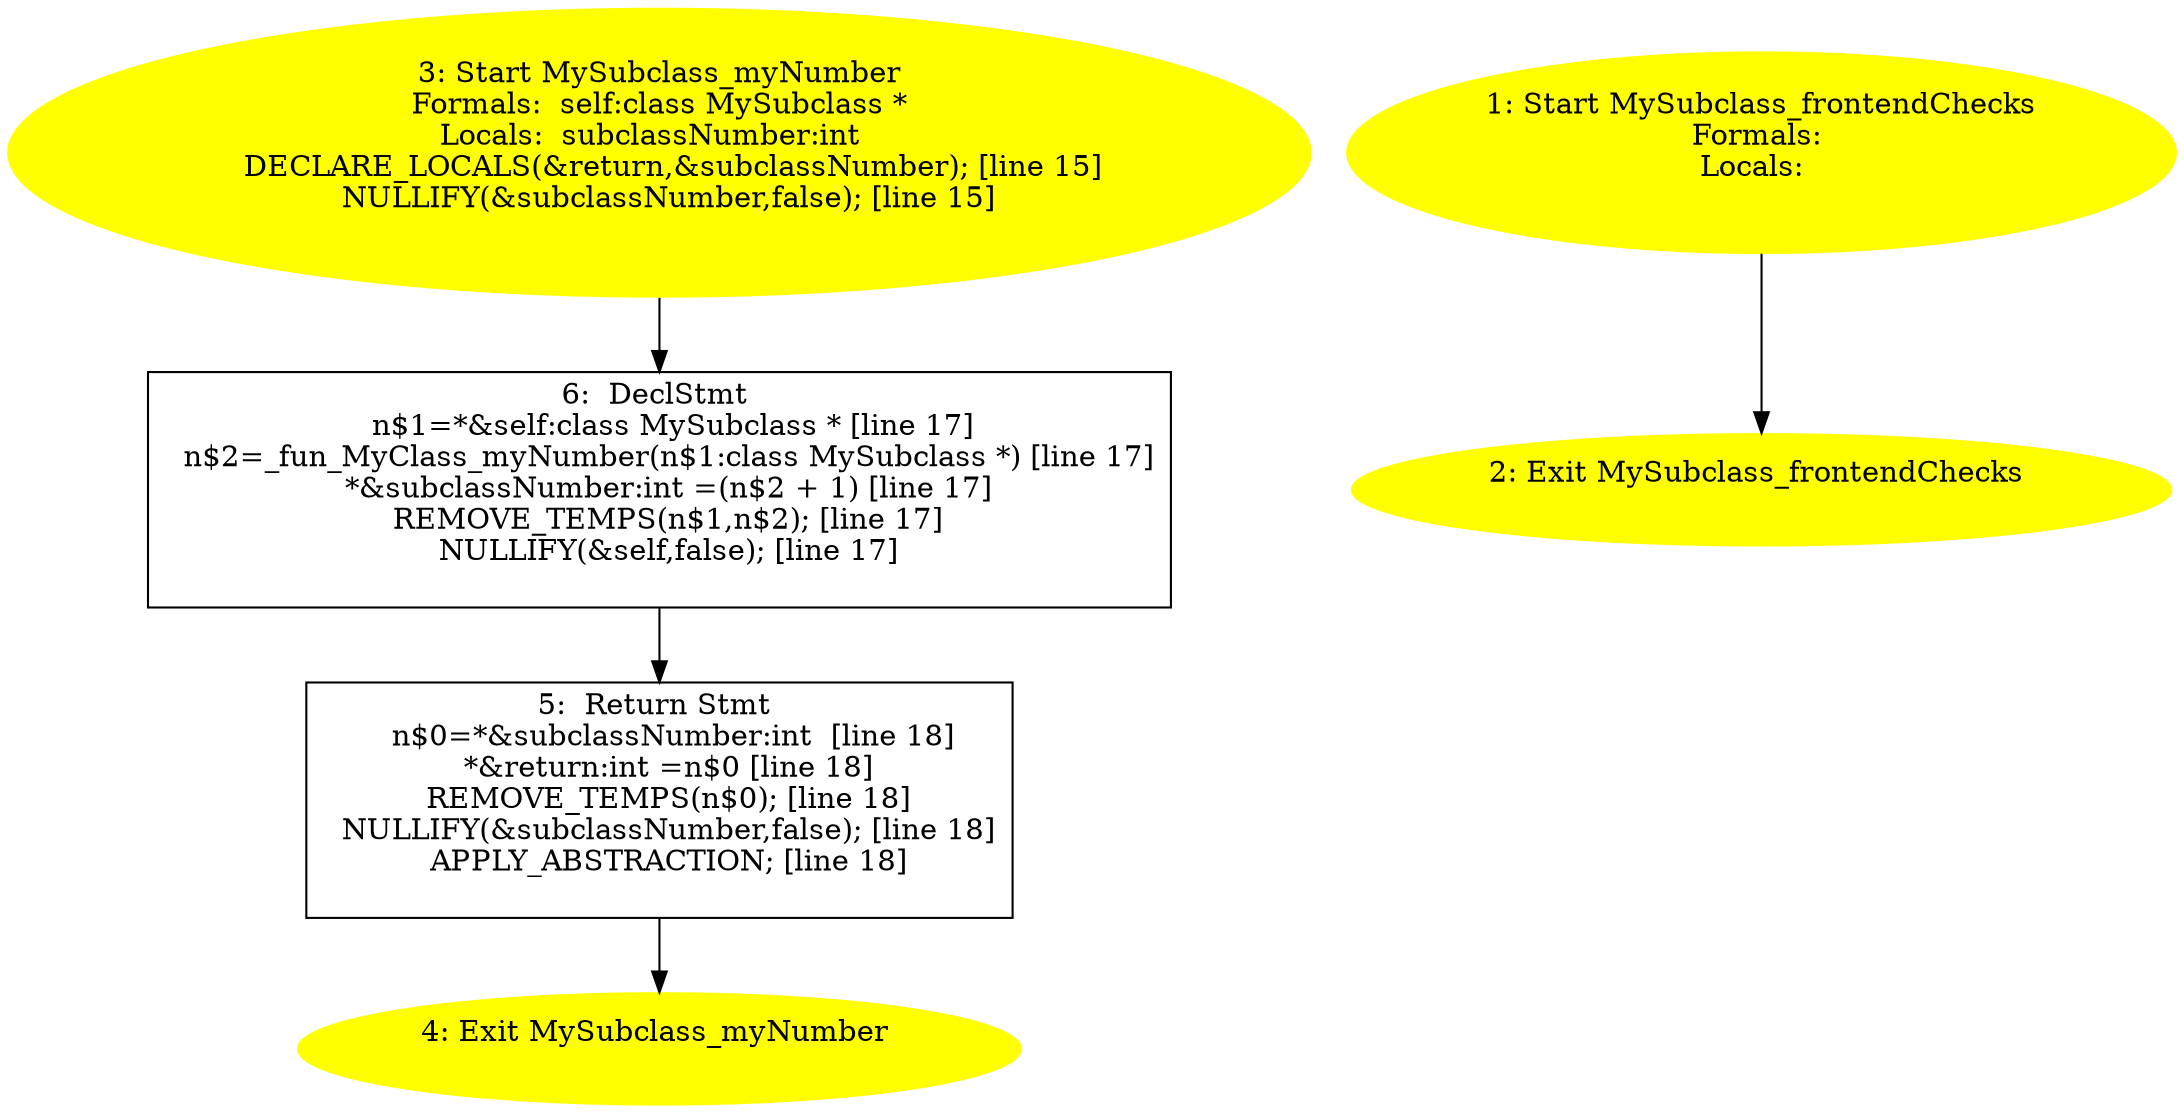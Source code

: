 digraph iCFG {
6 [label="6:  DeclStmt \n   n$1=*&self:class MySubclass * [line 17]\n  n$2=_fun_MyClass_myNumber(n$1:class MySubclass *) [line 17]\n  *&subclassNumber:int =(n$2 + 1) [line 17]\n  REMOVE_TEMPS(n$1,n$2); [line 17]\n  NULLIFY(&self,false); [line 17]\n " shape="box"]
	

	 6 -> 5 ;
5 [label="5:  Return Stmt \n   n$0=*&subclassNumber:int  [line 18]\n  *&return:int =n$0 [line 18]\n  REMOVE_TEMPS(n$0); [line 18]\n  NULLIFY(&subclassNumber,false); [line 18]\n  APPLY_ABSTRACTION; [line 18]\n " shape="box"]
	

	 5 -> 4 ;
4 [label="4: Exit MySubclass_myNumber \n  " color=yellow style=filled]
	

3 [label="3: Start MySubclass_myNumber\nFormals:  self:class MySubclass *\nLocals:  subclassNumber:int  \n   DECLARE_LOCALS(&return,&subclassNumber); [line 15]\n  NULLIFY(&subclassNumber,false); [line 15]\n " color=yellow style=filled]
	

	 3 -> 6 ;
2 [label="2: Exit MySubclass_frontendChecks \n  " color=yellow style=filled]
	

1 [label="1: Start MySubclass_frontendChecks\nFormals: \nLocals:  \n  " color=yellow style=filled]
	

	 1 -> 2 ;
}
